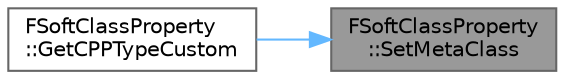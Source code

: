digraph "FSoftClassProperty::SetMetaClass"
{
 // INTERACTIVE_SVG=YES
 // LATEX_PDF_SIZE
  bgcolor="transparent";
  edge [fontname=Helvetica,fontsize=10,labelfontname=Helvetica,labelfontsize=10];
  node [fontname=Helvetica,fontsize=10,shape=box,height=0.2,width=0.4];
  rankdir="RL";
  Node1 [id="Node000001",label="FSoftClassProperty\l::SetMetaClass",height=0.2,width=0.4,color="gray40", fillcolor="grey60", style="filled", fontcolor="black",tooltip="Setter function for this property's MetaClass member."];
  Node1 -> Node2 [id="edge1_Node000001_Node000002",dir="back",color="steelblue1",style="solid",tooltip=" "];
  Node2 [id="Node000002",label="FSoftClassProperty\l::GetCPPTypeCustom",height=0.2,width=0.4,color="grey40", fillcolor="white", style="filled",URL="$d9/de3/classFSoftClassProperty.html#a47f31dcdc0ea559f5f77f6abcfbce12d",tooltip=" "];
}
